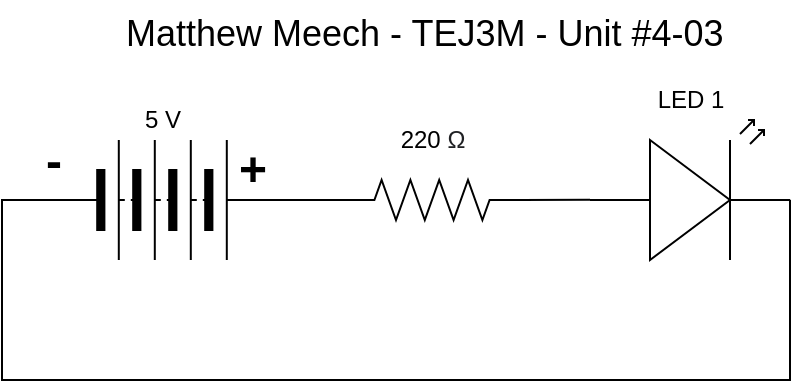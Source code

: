 <mxfile>
    <diagram id="NNhYs4AKmxQKe7K4dmlO" name="Page-1">
        <mxGraphModel dx="1022" dy="843" grid="1" gridSize="10" guides="1" tooltips="1" connect="1" arrows="1" fold="1" page="1" pageScale="1" pageWidth="827" pageHeight="1169" math="0" shadow="0">
            <root>
                <mxCell id="0"/>
                <mxCell id="1" parent="0"/>
                <mxCell id="7" style="edgeStyle=none;html=1;entryX=0;entryY=0.57;entryDx=0;entryDy=0;entryPerimeter=0;endArrow=none;endFill=0;" edge="1" parent="1" source="2" target="6">
                    <mxGeometry relative="1" as="geometry"/>
                </mxCell>
                <mxCell id="2" value="" style="pointerEvents=1;verticalLabelPosition=bottom;shadow=0;dashed=0;align=center;html=1;verticalAlign=top;shape=mxgraph.electrical.resistors.resistor_2;" vertex="1" parent="1">
                    <mxGeometry x="290" y="300" width="90" height="20" as="geometry"/>
                </mxCell>
                <mxCell id="4" style="edgeStyle=none;html=1;endArrow=none;endFill=0;" edge="1" parent="1" source="3" target="2">
                    <mxGeometry relative="1" as="geometry"/>
                </mxCell>
                <mxCell id="9" style="edgeStyle=none;html=1;endArrow=none;endFill=0;entryX=1;entryY=0.57;entryDx=0;entryDy=0;entryPerimeter=0;rounded=0;" edge="1" parent="1" source="3" target="6">
                    <mxGeometry relative="1" as="geometry">
                        <mxPoint x="180" y="400" as="targetPoint"/>
                        <Array as="points">
                            <mxPoint x="120" y="310"/>
                            <mxPoint x="120" y="400"/>
                            <mxPoint x="514" y="400"/>
                        </Array>
                    </mxGeometry>
                </mxCell>
                <mxCell id="3" value="" style="pointerEvents=1;verticalLabelPosition=bottom;shadow=0;dashed=0;align=center;html=1;verticalAlign=top;shape=mxgraph.electrical.miscellaneous.batteryStack;" vertex="1" parent="1">
                    <mxGeometry x="150" y="280" width="100" height="60" as="geometry"/>
                </mxCell>
                <mxCell id="6" value="" style="verticalLabelPosition=bottom;shadow=0;dashed=0;align=center;html=1;verticalAlign=top;shape=mxgraph.electrical.opto_electronics.led_2;pointerEvents=1;" vertex="1" parent="1">
                    <mxGeometry x="414" y="270" width="100" height="70" as="geometry"/>
                </mxCell>
                <mxCell id="10" value="5 V" style="text;html=1;resizable=0;autosize=1;align=center;verticalAlign=middle;points=[];fillColor=none;strokeColor=none;rounded=0;" vertex="1" parent="1">
                    <mxGeometry x="185" y="260" width="30" height="20" as="geometry"/>
                </mxCell>
                <mxCell id="12" value="&lt;h2 class=&quot; d-flex flex-wrap flex-items-center wb-break-word f3 text-normal&quot; style=&quot;box-sizing: border-box ; margin-top: 0px ; margin-bottom: 0px ; font-size: 20px ; font-weight: 400 ; align-items: center ; word-break: break-word ; overflow-wrap: break-word ; display: flex ; color: rgb(36 , 41 , 47) ; font-style: normal ; letter-spacing: normal ; text-indent: 0px ; text-transform: none ; word-spacing: 0px ; background-color: rgb(246 , 248 , 250)&quot;&gt;&lt;strong itemprop=&quot;name&quot; class=&quot;mr-2 flex-self-stretch&quot; style=&quot;box-sizing: border-box ; font-weight: 600 ; margin-right: 8px&quot;&gt;&lt;/strong&gt;&lt;/h2&gt;&lt;font style=&quot;font-size: 18px&quot;&gt;Matthew Meech - TEJ3M - Unit #4-03&lt;/font&gt;" style="text;whiteSpace=wrap;html=1;" vertex="1" parent="1">
                    <mxGeometry x="180" y="210" width="305" height="40" as="geometry"/>
                </mxCell>
                <mxCell id="13" value="LED 1" style="text;html=1;resizable=0;autosize=1;align=center;verticalAlign=middle;points=[];fillColor=none;strokeColor=none;rounded=0;" vertex="1" parent="1">
                    <mxGeometry x="439" y="250" width="50" height="20" as="geometry"/>
                </mxCell>
                <mxCell id="14" value="220&amp;nbsp;&lt;span style=&quot;color: rgb(32 , 33 , 36) ; font-family: &amp;#34;arial&amp;#34; , sans-serif ; text-align: left ; background-color: rgb(255 , 255 , 255)&quot;&gt;&lt;font style=&quot;font-size: 12px&quot;&gt;Ω&lt;/font&gt;&lt;/span&gt;" style="text;html=1;resizable=0;autosize=1;align=center;verticalAlign=middle;points=[];fillColor=none;strokeColor=none;rounded=0;" vertex="1" parent="1">
                    <mxGeometry x="310" y="270" width="50" height="20" as="geometry"/>
                </mxCell>
                <mxCell id="15" value="&lt;b&gt;&lt;font style=&quot;font-size: 24px&quot;&gt;+&lt;/font&gt;&lt;/b&gt;" style="text;html=1;resizable=0;autosize=1;align=center;verticalAlign=middle;points=[];fillColor=none;strokeColor=none;rounded=0;fontSize=18;" vertex="1" parent="1">
                    <mxGeometry x="230" y="280" width="30" height="30" as="geometry"/>
                </mxCell>
                <mxCell id="16" value="&lt;div style=&quot;text-align: center&quot;&gt;&lt;span&gt;&lt;font face=&quot;helvetica&quot;&gt;&lt;b&gt;-&lt;/b&gt;&lt;/font&gt;&lt;/span&gt;&lt;/div&gt;" style="text;whiteSpace=wrap;html=1;fontSize=24;" vertex="1" parent="1">
                    <mxGeometry x="140" y="270" width="40" height="50" as="geometry"/>
                </mxCell>
            </root>
        </mxGraphModel>
    </diagram>
</mxfile>